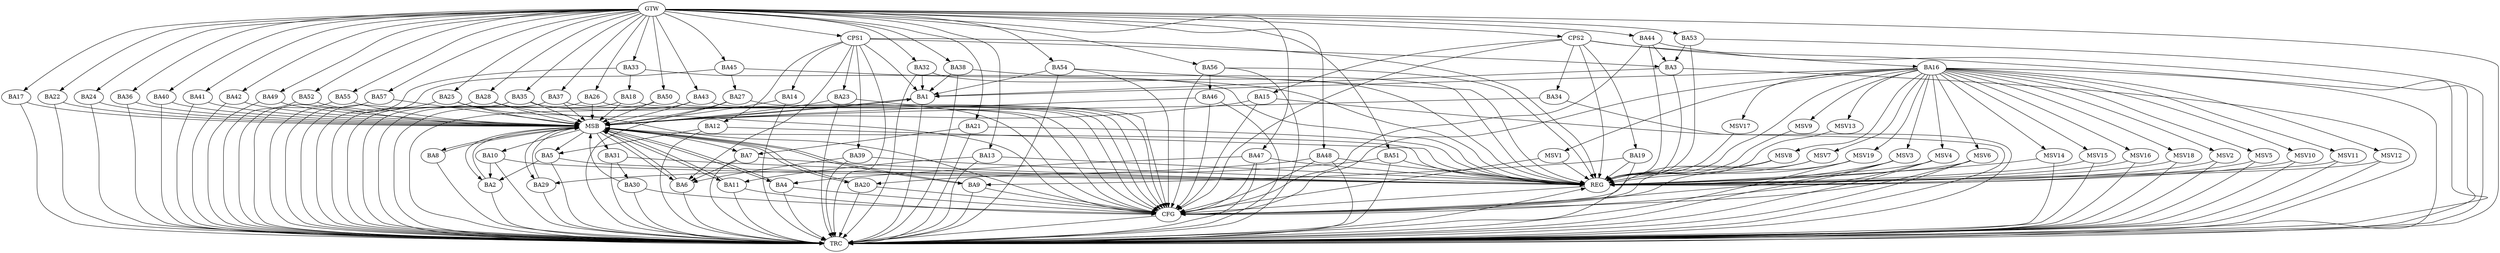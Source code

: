 strict digraph G {
  BA1 [ label="BA1" ];
  BA2 [ label="BA2" ];
  BA3 [ label="BA3" ];
  BA4 [ label="BA4" ];
  BA5 [ label="BA5" ];
  BA6 [ label="BA6" ];
  BA7 [ label="BA7" ];
  BA8 [ label="BA8" ];
  BA9 [ label="BA9" ];
  BA10 [ label="BA10" ];
  BA11 [ label="BA11" ];
  BA12 [ label="BA12" ];
  BA13 [ label="BA13" ];
  BA14 [ label="BA14" ];
  BA15 [ label="BA15" ];
  BA16 [ label="BA16" ];
  BA17 [ label="BA17" ];
  BA18 [ label="BA18" ];
  BA19 [ label="BA19" ];
  BA20 [ label="BA20" ];
  BA21 [ label="BA21" ];
  BA22 [ label="BA22" ];
  BA23 [ label="BA23" ];
  BA24 [ label="BA24" ];
  BA25 [ label="BA25" ];
  BA26 [ label="BA26" ];
  BA27 [ label="BA27" ];
  BA28 [ label="BA28" ];
  BA29 [ label="BA29" ];
  BA30 [ label="BA30" ];
  BA31 [ label="BA31" ];
  BA32 [ label="BA32" ];
  BA33 [ label="BA33" ];
  BA34 [ label="BA34" ];
  BA35 [ label="BA35" ];
  BA36 [ label="BA36" ];
  BA37 [ label="BA37" ];
  BA38 [ label="BA38" ];
  BA39 [ label="BA39" ];
  BA40 [ label="BA40" ];
  BA41 [ label="BA41" ];
  BA42 [ label="BA42" ];
  BA43 [ label="BA43" ];
  BA44 [ label="BA44" ];
  BA45 [ label="BA45" ];
  BA46 [ label="BA46" ];
  BA47 [ label="BA47" ];
  BA48 [ label="BA48" ];
  BA49 [ label="BA49" ];
  BA50 [ label="BA50" ];
  BA51 [ label="BA51" ];
  BA52 [ label="BA52" ];
  BA53 [ label="BA53" ];
  BA54 [ label="BA54" ];
  BA55 [ label="BA55" ];
  BA56 [ label="BA56" ];
  BA57 [ label="BA57" ];
  CPS1 [ label="CPS1" ];
  CPS2 [ label="CPS2" ];
  GTW [ label="GTW" ];
  REG [ label="REG" ];
  MSB [ label="MSB" ];
  CFG [ label="CFG" ];
  TRC [ label="TRC" ];
  MSV1 [ label="MSV1" ];
  MSV2 [ label="MSV2" ];
  MSV3 [ label="MSV3" ];
  MSV4 [ label="MSV4" ];
  MSV5 [ label="MSV5" ];
  MSV6 [ label="MSV6" ];
  MSV7 [ label="MSV7" ];
  MSV8 [ label="MSV8" ];
  MSV9 [ label="MSV9" ];
  MSV10 [ label="MSV10" ];
  MSV11 [ label="MSV11" ];
  MSV12 [ label="MSV12" ];
  MSV13 [ label="MSV13" ];
  MSV14 [ label="MSV14" ];
  MSV15 [ label="MSV15" ];
  MSV16 [ label="MSV16" ];
  MSV17 [ label="MSV17" ];
  MSV18 [ label="MSV18" ];
  MSV19 [ label="MSV19" ];
  BA3 -> BA1;
  BA5 -> BA2;
  BA7 -> BA6;
  BA10 -> BA2;
  BA12 -> BA5;
  BA13 -> BA11;
  BA16 -> BA1;
  BA19 -> BA9;
  BA21 -> BA7;
  BA31 -> BA30;
  BA32 -> BA1;
  BA33 -> BA18;
  BA38 -> BA1;
  BA39 -> BA6;
  BA44 -> BA3;
  BA45 -> BA27;
  BA47 -> BA4;
  BA48 -> BA29;
  BA51 -> BA20;
  BA53 -> BA3;
  BA54 -> BA1;
  BA56 -> BA46;
  CPS1 -> BA6;
  CPS1 -> BA23;
  CPS1 -> BA12;
  CPS1 -> BA3;
  CPS1 -> BA14;
  CPS1 -> BA39;
  CPS1 -> BA1;
  CPS2 -> BA34;
  CPS2 -> BA16;
  CPS2 -> BA19;
  CPS2 -> BA15;
  GTW -> BA13;
  GTW -> BA17;
  GTW -> BA21;
  GTW -> BA22;
  GTW -> BA24;
  GTW -> BA25;
  GTW -> BA26;
  GTW -> BA28;
  GTW -> BA32;
  GTW -> BA33;
  GTW -> BA35;
  GTW -> BA36;
  GTW -> BA37;
  GTW -> BA38;
  GTW -> BA40;
  GTW -> BA41;
  GTW -> BA42;
  GTW -> BA43;
  GTW -> BA44;
  GTW -> BA45;
  GTW -> BA47;
  GTW -> BA48;
  GTW -> BA49;
  GTW -> BA50;
  GTW -> BA51;
  GTW -> BA52;
  GTW -> BA53;
  GTW -> BA54;
  GTW -> BA55;
  GTW -> BA56;
  GTW -> BA57;
  GTW -> CPS1;
  GTW -> CPS2;
  BA3 -> REG;
  BA5 -> REG;
  BA7 -> REG;
  BA10 -> REG;
  BA12 -> REG;
  BA13 -> REG;
  BA16 -> REG;
  BA19 -> REG;
  BA21 -> REG;
  BA31 -> REG;
  BA32 -> REG;
  BA33 -> REG;
  BA38 -> REG;
  BA39 -> REG;
  BA44 -> REG;
  BA45 -> REG;
  BA47 -> REG;
  BA48 -> REG;
  BA51 -> REG;
  BA53 -> REG;
  BA54 -> REG;
  BA56 -> REG;
  CPS1 -> REG;
  CPS2 -> REG;
  BA1 -> MSB;
  MSB -> BA2;
  MSB -> REG;
  BA2 -> MSB;
  MSB -> BA1;
  BA4 -> MSB;
  BA6 -> MSB;
  BA8 -> MSB;
  MSB -> BA7;
  BA9 -> MSB;
  BA11 -> MSB;
  BA14 -> MSB;
  MSB -> BA6;
  BA15 -> MSB;
  BA17 -> MSB;
  BA18 -> MSB;
  BA20 -> MSB;
  MSB -> BA11;
  BA22 -> MSB;
  MSB -> BA10;
  BA23 -> MSB;
  MSB -> BA8;
  BA24 -> MSB;
  BA25 -> MSB;
  BA26 -> MSB;
  BA27 -> MSB;
  MSB -> BA4;
  BA28 -> MSB;
  BA29 -> MSB;
  BA30 -> MSB;
  BA34 -> MSB;
  MSB -> BA29;
  BA35 -> MSB;
  BA36 -> MSB;
  BA37 -> MSB;
  BA40 -> MSB;
  BA41 -> MSB;
  MSB -> BA20;
  BA42 -> MSB;
  BA43 -> MSB;
  MSB -> BA31;
  BA46 -> MSB;
  BA49 -> MSB;
  BA50 -> MSB;
  MSB -> BA5;
  BA52 -> MSB;
  MSB -> BA9;
  BA55 -> MSB;
  BA57 -> MSB;
  BA15 -> CFG;
  BA56 -> CFG;
  BA18 -> CFG;
  BA25 -> CFG;
  BA50 -> CFG;
  BA43 -> CFG;
  BA11 -> CFG;
  BA54 -> CFG;
  CPS2 -> CFG;
  BA9 -> CFG;
  BA23 -> CFG;
  BA4 -> CFG;
  BA28 -> CFG;
  BA20 -> CFG;
  BA46 -> CFG;
  BA47 -> CFG;
  BA30 -> CFG;
  BA35 -> CFG;
  BA16 -> CFG;
  BA48 -> CFG;
  BA44 -> CFG;
  BA37 -> CFG;
  BA27 -> CFG;
  BA26 -> CFG;
  REG -> CFG;
  BA1 -> TRC;
  BA2 -> TRC;
  BA3 -> TRC;
  BA4 -> TRC;
  BA5 -> TRC;
  BA6 -> TRC;
  BA7 -> TRC;
  BA8 -> TRC;
  BA9 -> TRC;
  BA10 -> TRC;
  BA11 -> TRC;
  BA12 -> TRC;
  BA13 -> TRC;
  BA14 -> TRC;
  BA15 -> TRC;
  BA16 -> TRC;
  BA17 -> TRC;
  BA18 -> TRC;
  BA19 -> TRC;
  BA20 -> TRC;
  BA21 -> TRC;
  BA22 -> TRC;
  BA23 -> TRC;
  BA24 -> TRC;
  BA25 -> TRC;
  BA26 -> TRC;
  BA27 -> TRC;
  BA28 -> TRC;
  BA29 -> TRC;
  BA30 -> TRC;
  BA31 -> TRC;
  BA32 -> TRC;
  BA33 -> TRC;
  BA34 -> TRC;
  BA35 -> TRC;
  BA36 -> TRC;
  BA37 -> TRC;
  BA38 -> TRC;
  BA39 -> TRC;
  BA40 -> TRC;
  BA41 -> TRC;
  BA42 -> TRC;
  BA43 -> TRC;
  BA44 -> TRC;
  BA45 -> TRC;
  BA46 -> TRC;
  BA47 -> TRC;
  BA48 -> TRC;
  BA49 -> TRC;
  BA50 -> TRC;
  BA51 -> TRC;
  BA52 -> TRC;
  BA53 -> TRC;
  BA54 -> TRC;
  BA55 -> TRC;
  BA56 -> TRC;
  BA57 -> TRC;
  CPS1 -> TRC;
  CPS2 -> TRC;
  GTW -> TRC;
  CFG -> TRC;
  TRC -> REG;
  BA16 -> MSV1;
  BA16 -> MSV2;
  MSV1 -> REG;
  MSV1 -> CFG;
  MSV2 -> REG;
  MSV2 -> TRC;
  BA16 -> MSV3;
  MSV3 -> REG;
  MSV3 -> TRC;
  MSV3 -> CFG;
  BA16 -> MSV4;
  MSV4 -> REG;
  MSV4 -> TRC;
  MSV4 -> CFG;
  BA16 -> MSV5;
  BA16 -> MSV6;
  BA16 -> MSV7;
  MSV5 -> REG;
  MSV5 -> TRC;
  MSV6 -> REG;
  MSV6 -> TRC;
  MSV6 -> CFG;
  MSV7 -> REG;
  MSV7 -> CFG;
  BA16 -> MSV8;
  MSV8 -> REG;
  MSV8 -> CFG;
  BA16 -> MSV9;
  MSV9 -> REG;
  BA16 -> MSV10;
  BA16 -> MSV11;
  BA16 -> MSV12;
  BA16 -> MSV13;
  BA16 -> MSV14;
  BA16 -> MSV15;
  MSV10 -> REG;
  MSV10 -> TRC;
  MSV11 -> REG;
  MSV11 -> TRC;
  MSV12 -> REG;
  MSV12 -> TRC;
  MSV13 -> REG;
  MSV14 -> REG;
  MSV14 -> TRC;
  MSV15 -> REG;
  MSV15 -> TRC;
  BA16 -> MSV16;
  MSV16 -> REG;
  MSV16 -> TRC;
  BA16 -> MSV17;
  BA16 -> MSV18;
  MSV17 -> REG;
  MSV18 -> REG;
  MSV18 -> TRC;
  BA16 -> MSV19;
  MSV19 -> REG;
  MSV19 -> TRC;
  MSV19 -> CFG;
}
